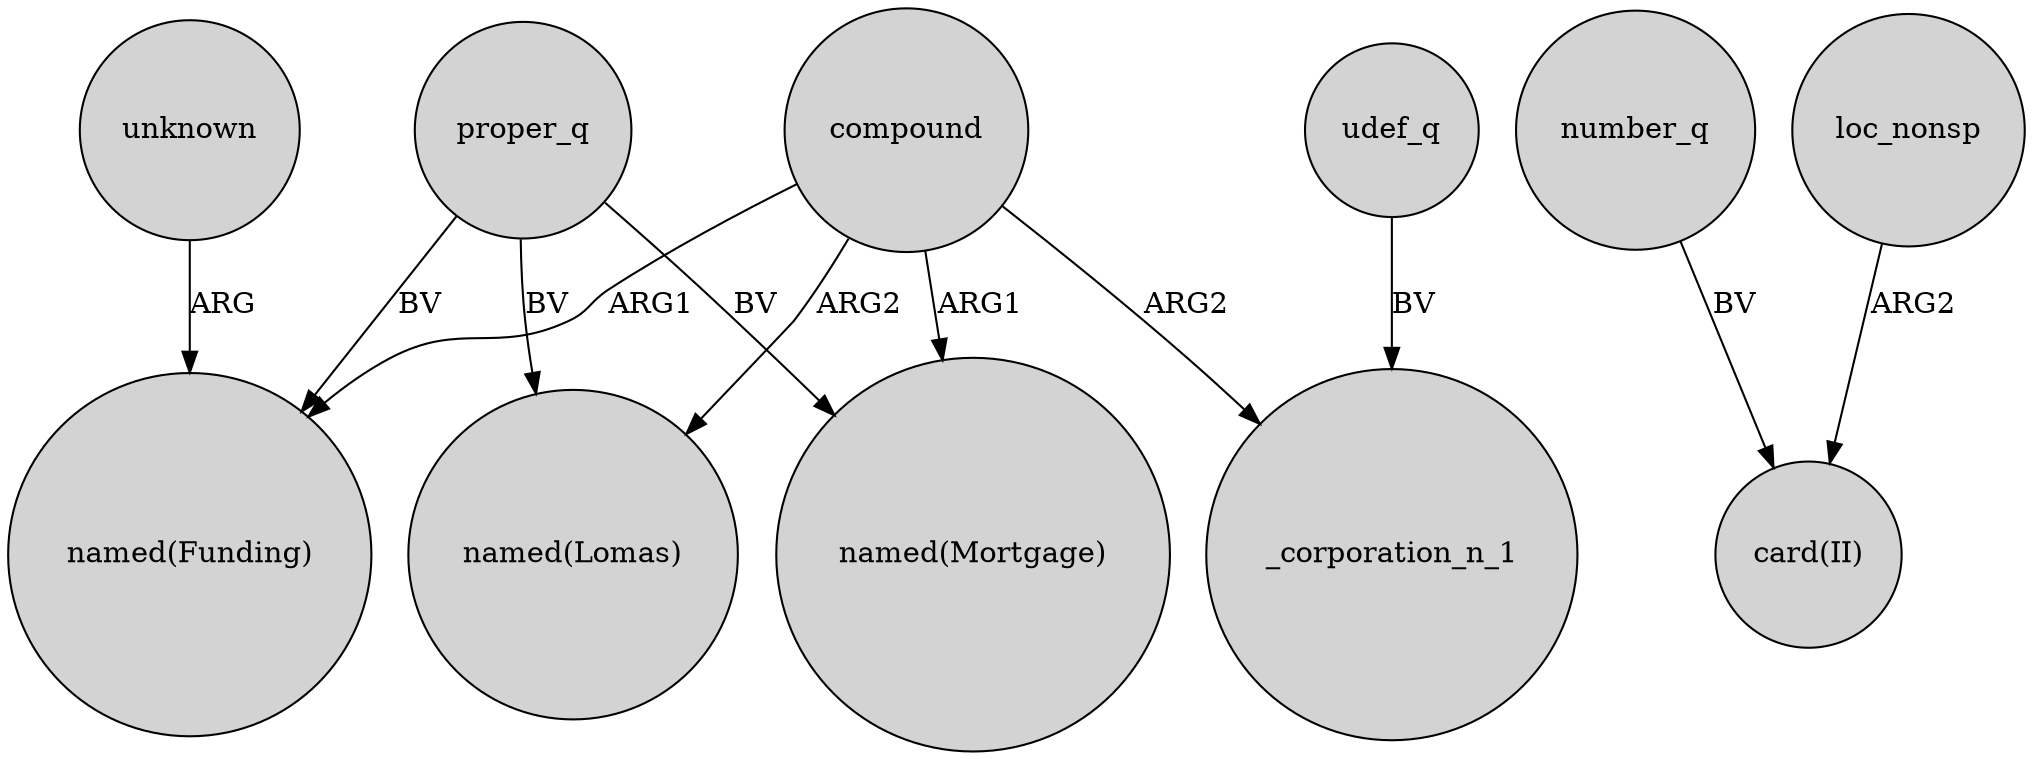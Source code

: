 digraph {
	node [shape=circle style=filled]
	unknown -> "named(Funding)" [label=ARG]
	compound -> "named(Funding)" [label=ARG1]
	proper_q -> "named(Lomas)" [label=BV]
	compound -> _corporation_n_1 [label=ARG2]
	compound -> "named(Mortgage)" [label=ARG1]
	proper_q -> "named(Funding)" [label=BV]
	compound -> "named(Lomas)" [label=ARG2]
	proper_q -> "named(Mortgage)" [label=BV]
	number_q -> "card(II)" [label=BV]
	loc_nonsp -> "card(II)" [label=ARG2]
	udef_q -> _corporation_n_1 [label=BV]
}
